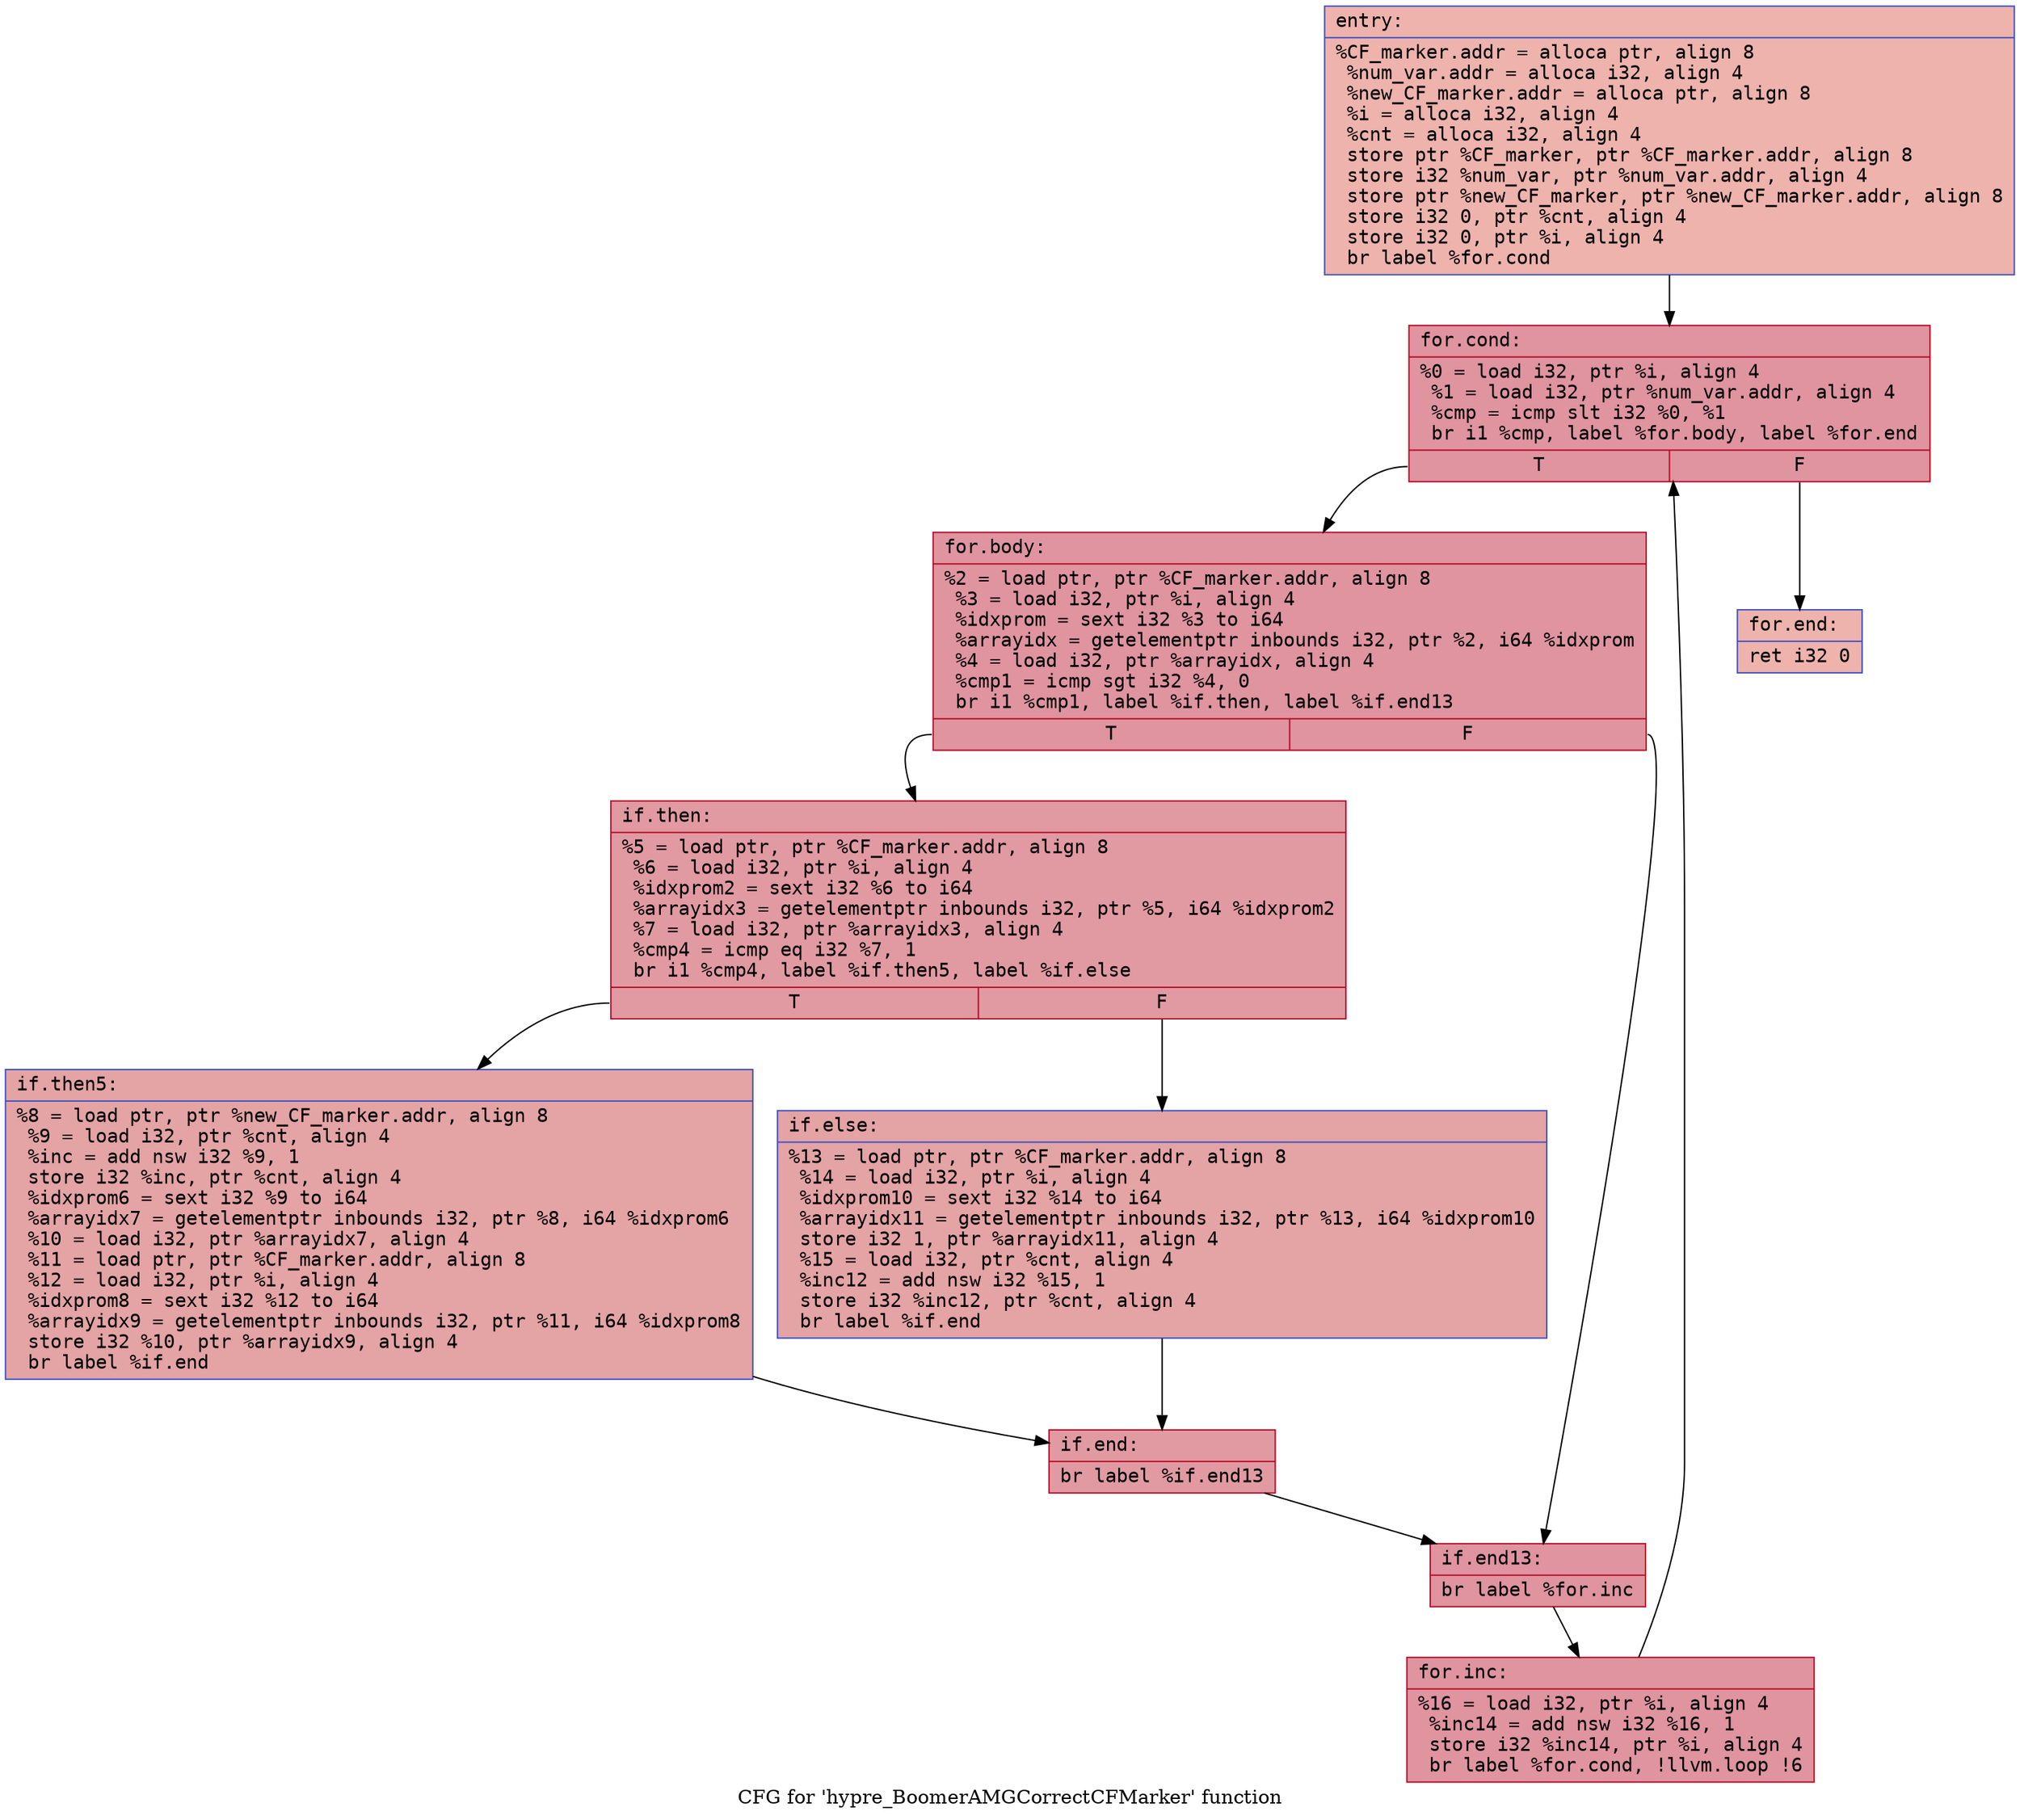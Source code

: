 digraph "CFG for 'hypre_BoomerAMGCorrectCFMarker' function" {
	label="CFG for 'hypre_BoomerAMGCorrectCFMarker' function";

	Node0x55f0717b10b0 [shape=record,color="#3d50c3ff", style=filled, fillcolor="#d6524470" fontname="Courier",label="{entry:\l|  %CF_marker.addr = alloca ptr, align 8\l  %num_var.addr = alloca i32, align 4\l  %new_CF_marker.addr = alloca ptr, align 8\l  %i = alloca i32, align 4\l  %cnt = alloca i32, align 4\l  store ptr %CF_marker, ptr %CF_marker.addr, align 8\l  store i32 %num_var, ptr %num_var.addr, align 4\l  store ptr %new_CF_marker, ptr %new_CF_marker.addr, align 8\l  store i32 0, ptr %cnt, align 4\l  store i32 0, ptr %i, align 4\l  br label %for.cond\l}"];
	Node0x55f0717b10b0 -> Node0x55f0717b16a0[tooltip="entry -> for.cond\nProbability 100.00%" ];
	Node0x55f0717b16a0 [shape=record,color="#b70d28ff", style=filled, fillcolor="#b70d2870" fontname="Courier",label="{for.cond:\l|  %0 = load i32, ptr %i, align 4\l  %1 = load i32, ptr %num_var.addr, align 4\l  %cmp = icmp slt i32 %0, %1\l  br i1 %cmp, label %for.body, label %for.end\l|{<s0>T|<s1>F}}"];
	Node0x55f0717b16a0:s0 -> Node0x55f0717b1910[tooltip="for.cond -> for.body\nProbability 96.88%" ];
	Node0x55f0717b16a0:s1 -> Node0x55f0717b1960[tooltip="for.cond -> for.end\nProbability 3.12%" ];
	Node0x55f0717b1910 [shape=record,color="#b70d28ff", style=filled, fillcolor="#b70d2870" fontname="Courier",label="{for.body:\l|  %2 = load ptr, ptr %CF_marker.addr, align 8\l  %3 = load i32, ptr %i, align 4\l  %idxprom = sext i32 %3 to i64\l  %arrayidx = getelementptr inbounds i32, ptr %2, i64 %idxprom\l  %4 = load i32, ptr %arrayidx, align 4\l  %cmp1 = icmp sgt i32 %4, 0\l  br i1 %cmp1, label %if.then, label %if.end13\l|{<s0>T|<s1>F}}"];
	Node0x55f0717b1910:s0 -> Node0x55f0717b1f80[tooltip="for.body -> if.then\nProbability 62.50%" ];
	Node0x55f0717b1910:s1 -> Node0x55f0717b1ff0[tooltip="for.body -> if.end13\nProbability 37.50%" ];
	Node0x55f0717b1f80 [shape=record,color="#b70d28ff", style=filled, fillcolor="#bb1b2c70" fontname="Courier",label="{if.then:\l|  %5 = load ptr, ptr %CF_marker.addr, align 8\l  %6 = load i32, ptr %i, align 4\l  %idxprom2 = sext i32 %6 to i64\l  %arrayidx3 = getelementptr inbounds i32, ptr %5, i64 %idxprom2\l  %7 = load i32, ptr %arrayidx3, align 4\l  %cmp4 = icmp eq i32 %7, 1\l  br i1 %cmp4, label %if.then5, label %if.else\l|{<s0>T|<s1>F}}"];
	Node0x55f0717b1f80:s0 -> Node0x55f0717b24c0[tooltip="if.then -> if.then5\nProbability 50.00%" ];
	Node0x55f0717b1f80:s1 -> Node0x55f0717b2540[tooltip="if.then -> if.else\nProbability 50.00%" ];
	Node0x55f0717b24c0 [shape=record,color="#3d50c3ff", style=filled, fillcolor="#c32e3170" fontname="Courier",label="{if.then5:\l|  %8 = load ptr, ptr %new_CF_marker.addr, align 8\l  %9 = load i32, ptr %cnt, align 4\l  %inc = add nsw i32 %9, 1\l  store i32 %inc, ptr %cnt, align 4\l  %idxprom6 = sext i32 %9 to i64\l  %arrayidx7 = getelementptr inbounds i32, ptr %8, i64 %idxprom6\l  %10 = load i32, ptr %arrayidx7, align 4\l  %11 = load ptr, ptr %CF_marker.addr, align 8\l  %12 = load i32, ptr %i, align 4\l  %idxprom8 = sext i32 %12 to i64\l  %arrayidx9 = getelementptr inbounds i32, ptr %11, i64 %idxprom8\l  store i32 %10, ptr %arrayidx9, align 4\l  br label %if.end\l}"];
	Node0x55f0717b24c0 -> Node0x55f0717b2f30[tooltip="if.then5 -> if.end\nProbability 100.00%" ];
	Node0x55f0717b2540 [shape=record,color="#3d50c3ff", style=filled, fillcolor="#c32e3170" fontname="Courier",label="{if.else:\l|  %13 = load ptr, ptr %CF_marker.addr, align 8\l  %14 = load i32, ptr %i, align 4\l  %idxprom10 = sext i32 %14 to i64\l  %arrayidx11 = getelementptr inbounds i32, ptr %13, i64 %idxprom10\l  store i32 1, ptr %arrayidx11, align 4\l  %15 = load i32, ptr %cnt, align 4\l  %inc12 = add nsw i32 %15, 1\l  store i32 %inc12, ptr %cnt, align 4\l  br label %if.end\l}"];
	Node0x55f0717b2540 -> Node0x55f0717b2f30[tooltip="if.else -> if.end\nProbability 100.00%" ];
	Node0x55f0717b2f30 [shape=record,color="#b70d28ff", style=filled, fillcolor="#bb1b2c70" fontname="Courier",label="{if.end:\l|  br label %if.end13\l}"];
	Node0x55f0717b2f30 -> Node0x55f0717b1ff0[tooltip="if.end -> if.end13\nProbability 100.00%" ];
	Node0x55f0717b1ff0 [shape=record,color="#b70d28ff", style=filled, fillcolor="#b70d2870" fontname="Courier",label="{if.end13:\l|  br label %for.inc\l}"];
	Node0x55f0717b1ff0 -> Node0x55f0717b35d0[tooltip="if.end13 -> for.inc\nProbability 100.00%" ];
	Node0x55f0717b35d0 [shape=record,color="#b70d28ff", style=filled, fillcolor="#b70d2870" fontname="Courier",label="{for.inc:\l|  %16 = load i32, ptr %i, align 4\l  %inc14 = add nsw i32 %16, 1\l  store i32 %inc14, ptr %i, align 4\l  br label %for.cond, !llvm.loop !6\l}"];
	Node0x55f0717b35d0 -> Node0x55f0717b16a0[tooltip="for.inc -> for.cond\nProbability 100.00%" ];
	Node0x55f0717b1960 [shape=record,color="#3d50c3ff", style=filled, fillcolor="#d6524470" fontname="Courier",label="{for.end:\l|  ret i32 0\l}"];
}
